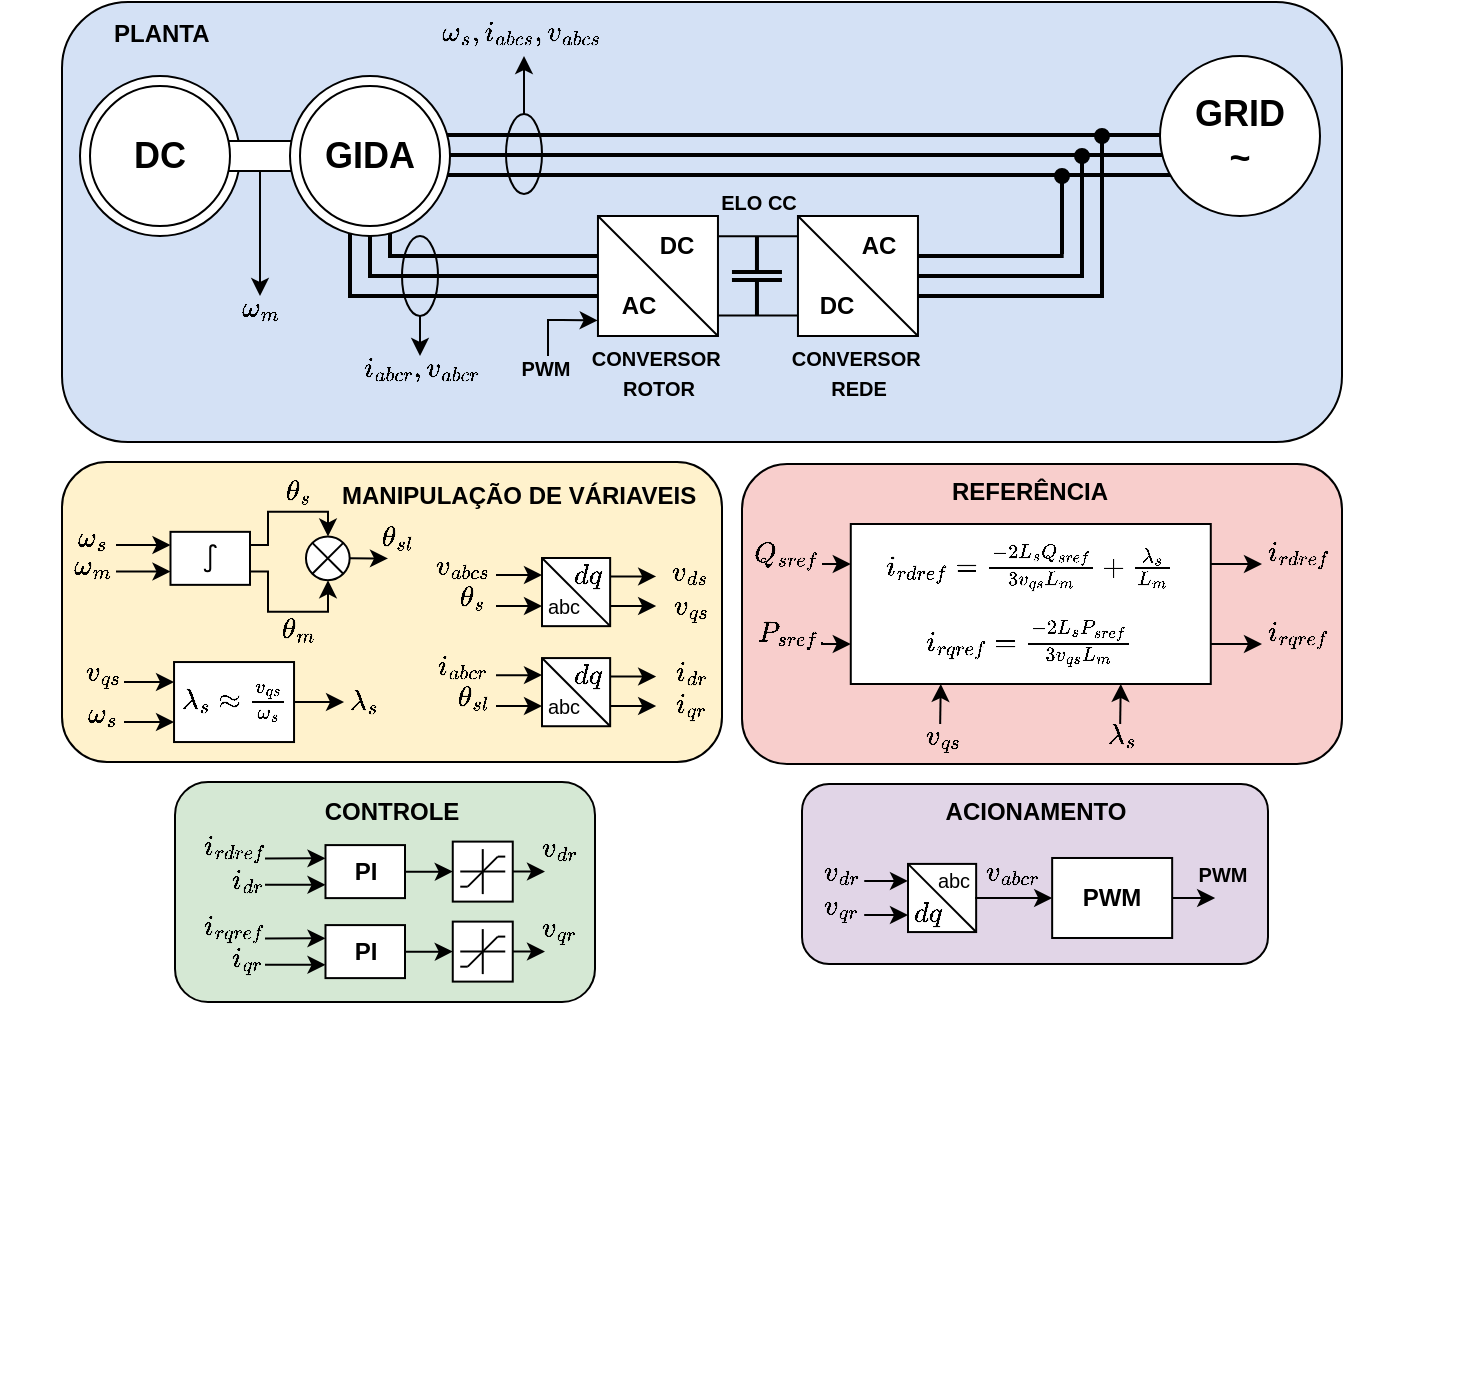 <mxfile version="24.7.6">
  <diagram name="Página-1" id="I1N_2LX5mgsxKJud5I9W">
    <mxGraphModel dx="875" dy="493" grid="1" gridSize="10" guides="1" tooltips="1" connect="1" arrows="1" fold="1" page="1" pageScale="1" pageWidth="827" pageHeight="1169" math="1" shadow="0">
      <root>
        <mxCell id="0" />
        <mxCell id="1" parent="0" />
        <mxCell id="CIPANo9I8YFjKITXplau-212" value="" style="rounded=1;whiteSpace=wrap;html=1;fillColor=#FFF2CC;" vertex="1" parent="1">
          <mxGeometry x="120" y="240" width="330" height="150" as="geometry" />
        </mxCell>
        <mxCell id="CIPANo9I8YFjKITXplau-211" value="" style="rounded=1;whiteSpace=wrap;html=1;fillColor=#D4E1F5;" vertex="1" parent="1">
          <mxGeometry x="120" y="10" width="640" height="220" as="geometry" />
        </mxCell>
        <mxCell id="xOHgtGZR5Rzq2IbuNZQh-37" value="" style="endArrow=none;html=1;rounded=0;strokeWidth=2;startArrow=oval;startFill=1;" parent="1" edge="1">
          <mxGeometry width="50" height="50" relative="1" as="geometry">
            <mxPoint x="620" y="97" as="sourcePoint" />
            <mxPoint x="620" y="136" as="targetPoint" />
          </mxGeometry>
        </mxCell>
        <mxCell id="xOHgtGZR5Rzq2IbuNZQh-38" value="" style="endArrow=none;html=1;rounded=0;strokeWidth=2;startArrow=oval;startFill=1;" parent="1" edge="1">
          <mxGeometry width="50" height="50" relative="1" as="geometry">
            <mxPoint x="630" y="87" as="sourcePoint" />
            <mxPoint x="630" y="148" as="targetPoint" />
          </mxGeometry>
        </mxCell>
        <mxCell id="xOHgtGZR5Rzq2IbuNZQh-39" value="" style="endArrow=none;html=1;rounded=0;strokeWidth=2;startArrow=oval;startFill=1;" parent="1" edge="1">
          <mxGeometry width="50" height="50" relative="1" as="geometry">
            <mxPoint x="640" y="77" as="sourcePoint" />
            <mxPoint x="640" y="157" as="targetPoint" />
          </mxGeometry>
        </mxCell>
        <mxCell id="xOHgtGZR5Rzq2IbuNZQh-43" value="" style="ellipse;whiteSpace=wrap;html=1;aspect=fixed;" parent="1" vertex="1">
          <mxGeometry x="129" y="47" width="80" height="80" as="geometry" />
        </mxCell>
        <mxCell id="xOHgtGZR5Rzq2IbuNZQh-44" value="" style="shape=process;whiteSpace=wrap;html=1;backgroundOutline=1;" parent="1" vertex="1">
          <mxGeometry x="199" y="79.5" width="40" height="15" as="geometry" />
        </mxCell>
        <mxCell id="xOHgtGZR5Rzq2IbuNZQh-45" value="DC" style="ellipse;whiteSpace=wrap;html=1;aspect=fixed;fontSize=18;fontStyle=1" parent="1" vertex="1">
          <mxGeometry x="134" y="52" width="70" height="70" as="geometry" />
        </mxCell>
        <mxCell id="xOHgtGZR5Rzq2IbuNZQh-9" value="" style="endArrow=none;html=1;rounded=0;strokeWidth=2;" parent="1" edge="1">
          <mxGeometry width="50" height="50" relative="1" as="geometry">
            <mxPoint x="284" y="87" as="sourcePoint" />
            <mxPoint x="284" y="137" as="targetPoint" />
          </mxGeometry>
        </mxCell>
        <mxCell id="xOHgtGZR5Rzq2IbuNZQh-10" value="" style="endArrow=none;html=1;rounded=0;strokeWidth=2;" parent="1" edge="1">
          <mxGeometry width="50" height="50" relative="1" as="geometry">
            <mxPoint x="274" y="87" as="sourcePoint" />
            <mxPoint x="274" y="147" as="targetPoint" />
          </mxGeometry>
        </mxCell>
        <mxCell id="xOHgtGZR5Rzq2IbuNZQh-11" value="" style="endArrow=none;html=1;rounded=0;strokeWidth=2;" parent="1" edge="1">
          <mxGeometry width="50" height="50" relative="1" as="geometry">
            <mxPoint x="264" y="87" as="sourcePoint" />
            <mxPoint x="264" y="157" as="targetPoint" />
          </mxGeometry>
        </mxCell>
        <mxCell id="xOHgtGZR5Rzq2IbuNZQh-112" value="" style="group" parent="1" vertex="1" connectable="0">
          <mxGeometry x="309" y="76.5" width="400" height="20" as="geometry" />
        </mxCell>
        <mxCell id="xOHgtGZR5Rzq2IbuNZQh-3" value="" style="endArrow=none;html=1;rounded=0;strokeWidth=2;" parent="xOHgtGZR5Rzq2IbuNZQh-112" edge="1">
          <mxGeometry width="50" height="50" relative="1" as="geometry">
            <mxPoint as="sourcePoint" />
            <mxPoint x="400" as="targetPoint" />
          </mxGeometry>
        </mxCell>
        <mxCell id="xOHgtGZR5Rzq2IbuNZQh-4" value="" style="endArrow=none;html=1;rounded=0;strokeWidth=2;" parent="xOHgtGZR5Rzq2IbuNZQh-112" edge="1">
          <mxGeometry width="50" height="50" relative="1" as="geometry">
            <mxPoint y="10" as="sourcePoint" />
            <mxPoint x="400" y="10" as="targetPoint" />
          </mxGeometry>
        </mxCell>
        <mxCell id="xOHgtGZR5Rzq2IbuNZQh-5" value="" style="endArrow=none;html=1;rounded=0;strokeWidth=2;" parent="xOHgtGZR5Rzq2IbuNZQh-112" edge="1">
          <mxGeometry width="50" height="50" relative="1" as="geometry">
            <mxPoint y="20" as="sourcePoint" />
            <mxPoint x="400" y="20" as="targetPoint" />
          </mxGeometry>
        </mxCell>
        <mxCell id="xOHgtGZR5Rzq2IbuNZQh-7" value="GRID&lt;div style=&quot;font-size: 18px;&quot;&gt;~&lt;/div&gt;" style="ellipse;whiteSpace=wrap;html=1;aspect=fixed;fontSize=18;fontStyle=1" parent="1" vertex="1">
          <mxGeometry x="669" y="37" width="80" height="80" as="geometry" />
        </mxCell>
        <mxCell id="xOHgtGZR5Rzq2IbuNZQh-40" value="" style="endArrow=none;html=1;rounded=0;strokeWidth=2;" parent="1" edge="1">
          <mxGeometry width="50" height="50" relative="1" as="geometry">
            <mxPoint x="620.843" y="137" as="sourcePoint" />
            <mxPoint x="511.831" y="137" as="targetPoint" />
          </mxGeometry>
        </mxCell>
        <mxCell id="xOHgtGZR5Rzq2IbuNZQh-41" value="" style="endArrow=none;html=1;rounded=0;strokeWidth=2;" parent="1" edge="1">
          <mxGeometry width="50" height="50" relative="1" as="geometry">
            <mxPoint x="630" y="147" as="sourcePoint" />
            <mxPoint x="494" y="147" as="targetPoint" />
          </mxGeometry>
        </mxCell>
        <mxCell id="xOHgtGZR5Rzq2IbuNZQh-42" value="" style="endArrow=none;html=1;rounded=0;strokeWidth=2;" parent="1" edge="1">
          <mxGeometry width="50" height="50" relative="1" as="geometry">
            <mxPoint x="641" y="157" as="sourcePoint" />
            <mxPoint x="509" y="157" as="targetPoint" />
          </mxGeometry>
        </mxCell>
        <mxCell id="xOHgtGZR5Rzq2IbuNZQh-113" value="" style="group" parent="1" vertex="1" connectable="0">
          <mxGeometry x="263" y="137" width="156" height="30" as="geometry" />
        </mxCell>
        <mxCell id="xOHgtGZR5Rzq2IbuNZQh-13" value="" style="endArrow=none;html=1;rounded=0;strokeWidth=2;" parent="xOHgtGZR5Rzq2IbuNZQh-113" edge="1">
          <mxGeometry width="50" height="50" relative="1" as="geometry">
            <mxPoint x="20" as="sourcePoint" />
            <mxPoint x="156" as="targetPoint" />
          </mxGeometry>
        </mxCell>
        <mxCell id="xOHgtGZR5Rzq2IbuNZQh-14" value="" style="endArrow=none;html=1;rounded=0;strokeWidth=2;" parent="xOHgtGZR5Rzq2IbuNZQh-113" edge="1">
          <mxGeometry width="50" height="50" relative="1" as="geometry">
            <mxPoint x="10" y="10" as="sourcePoint" />
            <mxPoint x="156" y="10" as="targetPoint" />
          </mxGeometry>
        </mxCell>
        <mxCell id="xOHgtGZR5Rzq2IbuNZQh-15" value="" style="endArrow=none;html=1;rounded=0;strokeWidth=2;" parent="xOHgtGZR5Rzq2IbuNZQh-113" edge="1">
          <mxGeometry width="50" height="50" relative="1" as="geometry">
            <mxPoint y="20" as="sourcePoint" />
            <mxPoint x="156" y="20" as="targetPoint" />
          </mxGeometry>
        </mxCell>
        <mxCell id="xOHgtGZR5Rzq2IbuNZQh-143" style="edgeStyle=orthogonalEdgeStyle;rounded=0;orthogonalLoop=1;jettySize=auto;html=1;exitX=0.5;exitY=1;exitDx=0;exitDy=0;" parent="xOHgtGZR5Rzq2IbuNZQh-113" source="xOHgtGZR5Rzq2IbuNZQh-138" edge="1">
          <mxGeometry relative="1" as="geometry">
            <mxPoint x="36" y="50" as="targetPoint" />
          </mxGeometry>
        </mxCell>
        <mxCell id="xOHgtGZR5Rzq2IbuNZQh-138" value="" style="ellipse;whiteSpace=wrap;html=1;fillColor=none;" parent="xOHgtGZR5Rzq2IbuNZQh-113" vertex="1">
          <mxGeometry x="27" y="-10" width="18" height="40" as="geometry" />
        </mxCell>
        <mxCell id="xOHgtGZR5Rzq2IbuNZQh-87" value="" style="group;fontStyle=1" parent="1" vertex="1" connectable="0">
          <mxGeometry x="387.98" y="117" width="160" height="60" as="geometry" />
        </mxCell>
        <mxCell id="xOHgtGZR5Rzq2IbuNZQh-24" value="" style="whiteSpace=wrap;html=1;aspect=fixed;" parent="xOHgtGZR5Rzq2IbuNZQh-87" vertex="1">
          <mxGeometry width="60" height="60" as="geometry" />
        </mxCell>
        <mxCell id="xOHgtGZR5Rzq2IbuNZQh-27" value="" style="endArrow=none;html=1;rounded=0;entryX=0;entryY=0;entryDx=0;entryDy=0;exitX=1;exitY=1;exitDx=0;exitDy=0;" parent="xOHgtGZR5Rzq2IbuNZQh-87" source="xOHgtGZR5Rzq2IbuNZQh-24" target="xOHgtGZR5Rzq2IbuNZQh-24" edge="1">
          <mxGeometry width="50" height="50" relative="1" as="geometry">
            <mxPoint x="20" y="20" as="sourcePoint" />
            <mxPoint x="70" y="-30" as="targetPoint" />
          </mxGeometry>
        </mxCell>
        <mxCell id="xOHgtGZR5Rzq2IbuNZQh-29" value="" style="endArrow=none;html=1;rounded=0;entryX=-0.002;entryY=0.169;entryDx=0;entryDy=0;entryPerimeter=0;exitX=1.007;exitY=0.169;exitDx=0;exitDy=0;exitPerimeter=0;" parent="xOHgtGZR5Rzq2IbuNZQh-87" source="xOHgtGZR5Rzq2IbuNZQh-24" target="xOHgtGZR5Rzq2IbuNZQh-26" edge="1">
          <mxGeometry width="50" height="50" relative="1" as="geometry">
            <mxPoint x="20" y="80" as="sourcePoint" />
            <mxPoint x="70" y="30" as="targetPoint" />
          </mxGeometry>
        </mxCell>
        <mxCell id="xOHgtGZR5Rzq2IbuNZQh-30" value="" style="endArrow=none;html=1;rounded=0;entryX=-0.002;entryY=0.169;entryDx=0;entryDy=0;entryPerimeter=0;exitX=1.007;exitY=0.169;exitDx=0;exitDy=0;exitPerimeter=0;" parent="xOHgtGZR5Rzq2IbuNZQh-87" edge="1">
          <mxGeometry width="50" height="50" relative="1" as="geometry">
            <mxPoint x="60" y="49.71" as="sourcePoint" />
            <mxPoint x="100" y="49.71" as="targetPoint" />
          </mxGeometry>
        </mxCell>
        <mxCell id="xOHgtGZR5Rzq2IbuNZQh-34" value="" style="pointerEvents=1;verticalLabelPosition=bottom;shadow=0;dashed=0;align=center;html=1;verticalAlign=top;shape=mxgraph.electrical.capacitors.capacitor_1;strokeWidth=2;rotation=90;" parent="xOHgtGZR5Rzq2IbuNZQh-87" vertex="1">
          <mxGeometry x="59.5" y="17.5" width="40" height="25" as="geometry" />
        </mxCell>
        <mxCell id="xOHgtGZR5Rzq2IbuNZQh-26" value="" style="whiteSpace=wrap;html=1;aspect=fixed;" parent="xOHgtGZR5Rzq2IbuNZQh-87" vertex="1">
          <mxGeometry x="100" width="60" height="60" as="geometry" />
        </mxCell>
        <mxCell id="xOHgtGZR5Rzq2IbuNZQh-28" value="" style="endArrow=none;html=1;rounded=0;entryX=0;entryY=0;entryDx=0;entryDy=0;exitX=1;exitY=1;exitDx=0;exitDy=0;" parent="xOHgtGZR5Rzq2IbuNZQh-87" edge="1">
          <mxGeometry width="50" height="50" relative="1" as="geometry">
            <mxPoint x="160" y="60" as="sourcePoint" />
            <mxPoint x="100" as="targetPoint" />
          </mxGeometry>
        </mxCell>
        <mxCell id="CIPANo9I8YFjKITXplau-1" value="AC" style="text;html=1;align=center;verticalAlign=middle;resizable=0;points=[];autosize=1;strokeColor=none;fillColor=none;fontStyle=1" vertex="1" parent="xOHgtGZR5Rzq2IbuNZQh-87">
          <mxGeometry y="30" width="40" height="30" as="geometry" />
        </mxCell>
        <mxCell id="CIPANo9I8YFjKITXplau-11" value="DC" style="text;html=1;align=center;verticalAlign=middle;resizable=0;points=[];autosize=1;strokeColor=none;fillColor=none;fontStyle=1" vertex="1" parent="xOHgtGZR5Rzq2IbuNZQh-87">
          <mxGeometry x="19.5" width="40" height="30" as="geometry" />
        </mxCell>
        <mxCell id="CIPANo9I8YFjKITXplau-12" value="AC" style="text;html=1;align=center;verticalAlign=middle;resizable=0;points=[];autosize=1;strokeColor=none;fillColor=none;fontStyle=1" vertex="1" parent="xOHgtGZR5Rzq2IbuNZQh-87">
          <mxGeometry x="120" width="40" height="30" as="geometry" />
        </mxCell>
        <mxCell id="CIPANo9I8YFjKITXplau-13" value="DC" style="text;html=1;align=center;verticalAlign=middle;resizable=0;points=[];autosize=1;strokeColor=none;fillColor=none;fontStyle=1" vertex="1" parent="xOHgtGZR5Rzq2IbuNZQh-87">
          <mxGeometry x="99.5" y="30" width="40" height="30" as="geometry" />
        </mxCell>
        <mxCell id="CIPANo9I8YFjKITXplau-36" value="&lt;font style=&quot;font-size: 10px;&quot;&gt;&lt;b&gt;ELO CC&lt;/b&gt;&lt;/font&gt;" style="text;html=1;align=center;verticalAlign=middle;resizable=0;points=[];autosize=1;strokeColor=none;fillColor=none;" vertex="1" parent="xOHgtGZR5Rzq2IbuNZQh-87">
          <mxGeometry x="50" y="-22" width="60" height="30" as="geometry" />
        </mxCell>
        <mxCell id="xOHgtGZR5Rzq2IbuNZQh-55" value="" style="group" parent="1" vertex="1" connectable="0">
          <mxGeometry x="234" y="47" width="80" height="80" as="geometry" />
        </mxCell>
        <mxCell id="xOHgtGZR5Rzq2IbuNZQh-2" value="" style="ellipse;whiteSpace=wrap;html=1;aspect=fixed;" parent="xOHgtGZR5Rzq2IbuNZQh-55" vertex="1">
          <mxGeometry width="80" height="80" as="geometry" />
        </mxCell>
        <mxCell id="xOHgtGZR5Rzq2IbuNZQh-46" value="GIDA" style="ellipse;whiteSpace=wrap;html=1;aspect=fixed;fontSize=18;fontStyle=1" parent="xOHgtGZR5Rzq2IbuNZQh-55" vertex="1">
          <mxGeometry x="5" y="5" width="70" height="70" as="geometry" />
        </mxCell>
        <mxCell id="xOHgtGZR5Rzq2IbuNZQh-89" style="edgeStyle=orthogonalEdgeStyle;rounded=0;orthogonalLoop=1;jettySize=auto;html=1;" parent="1" target="xOHgtGZR5Rzq2IbuNZQh-94" edge="1">
          <mxGeometry relative="1" as="geometry" />
        </mxCell>
        <mxCell id="xOHgtGZR5Rzq2IbuNZQh-142" style="edgeStyle=orthogonalEdgeStyle;rounded=0;orthogonalLoop=1;jettySize=auto;html=1;exitX=0.5;exitY=0;exitDx=0;exitDy=0;" parent="1" source="xOHgtGZR5Rzq2IbuNZQh-139" edge="1">
          <mxGeometry relative="1" as="geometry">
            <mxPoint x="351" y="37" as="targetPoint" />
          </mxGeometry>
        </mxCell>
        <mxCell id="xOHgtGZR5Rzq2IbuNZQh-139" value="" style="ellipse;whiteSpace=wrap;html=1;fillColor=none;" parent="1" vertex="1">
          <mxGeometry x="342" y="66" width="18" height="40" as="geometry" />
        </mxCell>
        <mxCell id="xOHgtGZR5Rzq2IbuNZQh-147" value="\(\omega_s, i_{abcs}, v_{abcs}\)" style="text;html=1;align=center;verticalAlign=middle;resizable=0;points=[];autosize=1;strokeColor=none;fillColor=none;" parent="1" vertex="1">
          <mxGeometry x="254" y="10" width="190" height="30" as="geometry" />
        </mxCell>
        <mxCell id="xOHgtGZR5Rzq2IbuNZQh-148" value="\(&amp;nbsp;i_{abcr}, v_{abcr}\)" style="text;html=1;align=center;verticalAlign=middle;resizable=0;points=[];autosize=1;strokeColor=none;fillColor=none;" parent="1" vertex="1">
          <mxGeometry x="234" y="178" width="130" height="30" as="geometry" />
        </mxCell>
        <mxCell id="xOHgtGZR5Rzq2IbuNZQh-149" value="\(\omega_m\)" style="text;html=1;align=center;verticalAlign=middle;resizable=0;points=[];autosize=1;strokeColor=none;fillColor=none;" parent="1" vertex="1">
          <mxGeometry x="174" y="148" width="90" height="30" as="geometry" />
        </mxCell>
        <mxCell id="CIPANo9I8YFjKITXplau-37" value="&lt;font style=&quot;font-size: 10px;&quot;&gt;&lt;b&gt;CONVERSOR&amp;nbsp;&lt;/b&gt;&lt;/font&gt;&lt;div&gt;&lt;font style=&quot;font-size: 10px;&quot;&gt;&lt;b&gt;ROTOR&lt;/b&gt;&lt;/font&gt;&lt;/div&gt;" style="text;html=1;align=center;verticalAlign=middle;resizable=0;points=[];autosize=1;strokeColor=none;fillColor=none;" vertex="1" parent="1">
          <mxGeometry x="372.98" y="175" width="90" height="40" as="geometry" />
        </mxCell>
        <mxCell id="CIPANo9I8YFjKITXplau-38" value="&lt;font style=&quot;font-size: 10px;&quot;&gt;&lt;b&gt;CONVERSOR&amp;nbsp;&lt;/b&gt;&lt;/font&gt;&lt;div&gt;&lt;b style=&quot;font-size: 10px; background-color: initial;&quot;&gt;REDE&lt;/b&gt;&lt;/div&gt;" style="text;html=1;align=center;verticalAlign=middle;resizable=0;points=[];autosize=1;strokeColor=none;fillColor=none;" vertex="1" parent="1">
          <mxGeometry x="472.98" y="175" width="90" height="40" as="geometry" />
        </mxCell>
        <mxCell id="xOHgtGZR5Rzq2IbuNZQh-144" style="edgeStyle=orthogonalEdgeStyle;rounded=0;orthogonalLoop=1;jettySize=auto;html=1;exitX=0.5;exitY=1;exitDx=0;exitDy=0;" parent="1" source="xOHgtGZR5Rzq2IbuNZQh-44" edge="1">
          <mxGeometry relative="1" as="geometry">
            <mxPoint x="219" y="157" as="targetPoint" />
            <mxPoint x="201.47" y="101.5" as="sourcePoint" />
          </mxGeometry>
        </mxCell>
        <mxCell id="CIPANo9I8YFjKITXplau-90" value="" style="group" vertex="1" connectable="0" parent="1">
          <mxGeometry x="279.999" y="267" width="396.001" height="419.72" as="geometry" />
        </mxCell>
        <mxCell id="CIPANo9I8YFjKITXplau-61" value="" style="group" vertex="1" connectable="0" parent="CIPANo9I8YFjKITXplau-90">
          <mxGeometry width="396.001" height="419.72" as="geometry" />
        </mxCell>
        <mxCell id="xOHgtGZR5Rzq2IbuNZQh-136" value="" style="group" parent="CIPANo9I8YFjKITXplau-61" vertex="1" connectable="0">
          <mxGeometry x="80.001" y="11.0" width="316" height="408.72" as="geometry" />
        </mxCell>
        <mxCell id="CIPANo9I8YFjKITXplau-55" style="edgeStyle=orthogonalEdgeStyle;rounded=0;orthogonalLoop=1;jettySize=auto;html=1;exitX=0;exitY=0.25;exitDx=0;exitDy=0;startArrow=classic;startFill=1;endArrow=none;endFill=0;" edge="1" parent="xOHgtGZR5Rzq2IbuNZQh-136" source="xOHgtGZR5Rzq2IbuNZQh-94">
          <mxGeometry relative="1" as="geometry">
            <mxPoint x="-23.0" y="18.539" as="targetPoint" />
          </mxGeometry>
        </mxCell>
        <mxCell id="xOHgtGZR5Rzq2IbuNZQh-94" value="" style="whiteSpace=wrap;html=1;aspect=fixed;" parent="xOHgtGZR5Rzq2IbuNZQh-136" vertex="1">
          <mxGeometry y="10" width="34.077" height="34.077" as="geometry" />
        </mxCell>
        <mxCell id="xOHgtGZR5Rzq2IbuNZQh-95" value="" style="endArrow=none;html=1;rounded=0;entryX=0;entryY=0;entryDx=0;entryDy=0;exitX=1;exitY=1;exitDx=0;exitDy=0;" parent="xOHgtGZR5Rzq2IbuNZQh-136" source="xOHgtGZR5Rzq2IbuNZQh-94" target="xOHgtGZR5Rzq2IbuNZQh-94" edge="1">
          <mxGeometry width="50" height="50" relative="1" as="geometry">
            <mxPoint x="11.359" y="21.359" as="sourcePoint" />
            <mxPoint x="39.757" y="-7.039" as="targetPoint" />
          </mxGeometry>
        </mxCell>
        <mxCell id="xOHgtGZR5Rzq2IbuNZQh-174" value="abc" style="text;html=1;align=center;verticalAlign=middle;whiteSpace=wrap;rounded=0;fontSize=10;" parent="xOHgtGZR5Rzq2IbuNZQh-136" vertex="1">
          <mxGeometry x="0.002" y="31.997" width="21.88" height="4.08" as="geometry" />
        </mxCell>
        <mxCell id="xOHgtGZR5Rzq2IbuNZQh-177" value="\(dq\)" style="text;html=1;align=center;verticalAlign=middle;resizable=0;points=[];autosize=1;strokeColor=none;fillColor=none;" parent="xOHgtGZR5Rzq2IbuNZQh-136" vertex="1">
          <mxGeometry x="-2" y="4.0" width="50" height="30" as="geometry" />
        </mxCell>
        <mxCell id="CIPANo9I8YFjKITXplau-57" style="edgeStyle=orthogonalEdgeStyle;rounded=0;orthogonalLoop=1;jettySize=auto;html=1;exitX=0;exitY=0.25;exitDx=0;exitDy=0;startArrow=classic;startFill=1;endArrow=none;endFill=0;" edge="1" parent="xOHgtGZR5Rzq2IbuNZQh-136">
          <mxGeometry relative="1" as="geometry">
            <mxPoint x="34.08" y="33.539" as="targetPoint" />
            <mxPoint x="57.08" y="34" as="sourcePoint" />
          </mxGeometry>
        </mxCell>
        <mxCell id="CIPANo9I8YFjKITXplau-58" style="edgeStyle=orthogonalEdgeStyle;rounded=0;orthogonalLoop=1;jettySize=auto;html=1;exitX=0;exitY=0.25;exitDx=0;exitDy=0;startArrow=classic;startFill=1;endArrow=none;endFill=0;" edge="1" parent="xOHgtGZR5Rzq2IbuNZQh-136">
          <mxGeometry relative="1" as="geometry">
            <mxPoint x="34.08" y="18.769" as="targetPoint" />
            <mxPoint x="57.08" y="19.23" as="sourcePoint" />
          </mxGeometry>
        </mxCell>
        <mxCell id="CIPANo9I8YFjKITXplau-59" value="\(v_{ds}\)" style="text;html=1;align=center;verticalAlign=middle;resizable=0;points=[];autosize=1;strokeColor=none;fillColor=none;" vertex="1" parent="xOHgtGZR5Rzq2IbuNZQh-136">
          <mxGeometry x="39.079" y="2.0" width="70" height="30" as="geometry" />
        </mxCell>
        <mxCell id="CIPANo9I8YFjKITXplau-60" value="\(v_{qs}\)" style="text;html=1;align=center;verticalAlign=middle;resizable=0;points=[];autosize=1;strokeColor=none;fillColor=none;" vertex="1" parent="xOHgtGZR5Rzq2IbuNZQh-136">
          <mxGeometry x="39.079" y="19.04" width="70" height="30" as="geometry" />
        </mxCell>
        <mxCell id="CIPANo9I8YFjKITXplau-49" value="\(v_{abcs}\)" style="text;html=1;align=center;verticalAlign=middle;resizable=0;points=[];autosize=1;strokeColor=none;fillColor=none;" vertex="1" parent="CIPANo9I8YFjKITXplau-61">
          <mxGeometry y="10" width="80" height="30" as="geometry" />
        </mxCell>
        <mxCell id="CIPANo9I8YFjKITXplau-51" value="\(\theta_{s}\)" style="text;html=1;align=center;verticalAlign=middle;resizable=0;points=[];autosize=1;strokeColor=none;fillColor=none;" vertex="1" parent="CIPANo9I8YFjKITXplau-61">
          <mxGeometry x="2.842e-14" y="26.08" width="90" height="30" as="geometry" />
        </mxCell>
        <mxCell id="CIPANo9I8YFjKITXplau-56" style="edgeStyle=orthogonalEdgeStyle;rounded=0;orthogonalLoop=1;jettySize=auto;html=1;exitX=0;exitY=0.25;exitDx=0;exitDy=0;startArrow=classic;startFill=1;endArrow=none;endFill=0;" edge="1" parent="CIPANo9I8YFjKITXplau-61">
          <mxGeometry relative="1" as="geometry">
            <mxPoint x="57.001" y="44.538" as="targetPoint" />
            <mxPoint x="80.001" y="45.0" as="sourcePoint" />
          </mxGeometry>
        </mxCell>
        <mxCell id="CIPANo9I8YFjKITXplau-62" value="" style="group" vertex="1" connectable="0" parent="CIPANo9I8YFjKITXplau-90">
          <mxGeometry y="60.04" width="194.08" height="50.04" as="geometry" />
        </mxCell>
        <mxCell id="CIPANo9I8YFjKITXplau-63" value="" style="group" vertex="1" connectable="0" parent="CIPANo9I8YFjKITXplau-62">
          <mxGeometry x="80.001" y="11.0" width="114.079" height="39.04" as="geometry" />
        </mxCell>
        <mxCell id="CIPANo9I8YFjKITXplau-64" style="edgeStyle=orthogonalEdgeStyle;rounded=0;orthogonalLoop=1;jettySize=auto;html=1;exitX=0;exitY=0.25;exitDx=0;exitDy=0;startArrow=classic;startFill=1;endArrow=none;endFill=0;" edge="1" parent="CIPANo9I8YFjKITXplau-63" source="CIPANo9I8YFjKITXplau-65">
          <mxGeometry relative="1" as="geometry">
            <mxPoint x="-23.0" y="8.539" as="targetPoint" />
          </mxGeometry>
        </mxCell>
        <mxCell id="CIPANo9I8YFjKITXplau-65" value="" style="whiteSpace=wrap;html=1;aspect=fixed;" vertex="1" parent="CIPANo9I8YFjKITXplau-63">
          <mxGeometry width="34.077" height="34.077" as="geometry" />
        </mxCell>
        <mxCell id="CIPANo9I8YFjKITXplau-66" value="" style="endArrow=none;html=1;rounded=0;entryX=0;entryY=0;entryDx=0;entryDy=0;exitX=1;exitY=1;exitDx=0;exitDy=0;" edge="1" parent="CIPANo9I8YFjKITXplau-63" source="CIPANo9I8YFjKITXplau-65" target="CIPANo9I8YFjKITXplau-65">
          <mxGeometry width="50" height="50" relative="1" as="geometry">
            <mxPoint x="11.359" y="11.359" as="sourcePoint" />
            <mxPoint x="39.757" y="-17.039" as="targetPoint" />
          </mxGeometry>
        </mxCell>
        <mxCell id="CIPANo9I8YFjKITXplau-67" value="abc" style="text;html=1;align=center;verticalAlign=middle;whiteSpace=wrap;rounded=0;fontSize=10;" vertex="1" parent="CIPANo9I8YFjKITXplau-63">
          <mxGeometry x="0.002" y="21.997" width="21.88" height="4.08" as="geometry" />
        </mxCell>
        <mxCell id="CIPANo9I8YFjKITXplau-68" value="\(dq\)" style="text;html=1;align=center;verticalAlign=middle;resizable=0;points=[];autosize=1;strokeColor=none;fillColor=none;" vertex="1" parent="CIPANo9I8YFjKITXplau-63">
          <mxGeometry x="-2" y="-6.0" width="50" height="30" as="geometry" />
        </mxCell>
        <mxCell id="CIPANo9I8YFjKITXplau-69" style="edgeStyle=orthogonalEdgeStyle;rounded=0;orthogonalLoop=1;jettySize=auto;html=1;exitX=0;exitY=0.25;exitDx=0;exitDy=0;startArrow=classic;startFill=1;endArrow=none;endFill=0;" edge="1" parent="CIPANo9I8YFjKITXplau-63">
          <mxGeometry relative="1" as="geometry">
            <mxPoint x="34.08" y="23.539" as="targetPoint" />
            <mxPoint x="57.08" y="24" as="sourcePoint" />
          </mxGeometry>
        </mxCell>
        <mxCell id="CIPANo9I8YFjKITXplau-70" style="edgeStyle=orthogonalEdgeStyle;rounded=0;orthogonalLoop=1;jettySize=auto;html=1;exitX=0;exitY=0.25;exitDx=0;exitDy=0;startArrow=classic;startFill=1;endArrow=none;endFill=0;" edge="1" parent="CIPANo9I8YFjKITXplau-63">
          <mxGeometry relative="1" as="geometry">
            <mxPoint x="34.08" y="8.769" as="targetPoint" />
            <mxPoint x="57.08" y="9.23" as="sourcePoint" />
          </mxGeometry>
        </mxCell>
        <mxCell id="CIPANo9I8YFjKITXplau-71" value="\(i_{dr}\)" style="text;html=1;align=center;verticalAlign=middle;resizable=0;points=[];autosize=1;strokeColor=none;fillColor=none;" vertex="1" parent="CIPANo9I8YFjKITXplau-63">
          <mxGeometry x="39.079" y="-8.0" width="70" height="30" as="geometry" />
        </mxCell>
        <mxCell id="CIPANo9I8YFjKITXplau-72" value="\(i_{qr}\)" style="text;html=1;align=center;verticalAlign=middle;resizable=0;points=[];autosize=1;strokeColor=none;fillColor=none;" vertex="1" parent="CIPANo9I8YFjKITXplau-63">
          <mxGeometry x="39.079" y="9.04" width="70" height="30" as="geometry" />
        </mxCell>
        <mxCell id="CIPANo9I8YFjKITXplau-73" value="\(i_{abcr}\)" style="text;html=1;align=center;verticalAlign=middle;resizable=0;points=[];autosize=1;strokeColor=none;fillColor=none;" vertex="1" parent="CIPANo9I8YFjKITXplau-62">
          <mxGeometry width="80" height="30" as="geometry" />
        </mxCell>
        <mxCell id="CIPANo9I8YFjKITXplau-74" value="\(\theta_{sl}\)" style="text;html=1;align=center;verticalAlign=middle;resizable=0;points=[];autosize=1;strokeColor=none;fillColor=none;" vertex="1" parent="CIPANo9I8YFjKITXplau-62">
          <mxGeometry x="2.842e-14" y="16.08" width="90" height="30" as="geometry" />
        </mxCell>
        <mxCell id="CIPANo9I8YFjKITXplau-75" style="edgeStyle=orthogonalEdgeStyle;rounded=0;orthogonalLoop=1;jettySize=auto;html=1;exitX=0;exitY=0.25;exitDx=0;exitDy=0;startArrow=classic;startFill=1;endArrow=none;endFill=0;" edge="1" parent="CIPANo9I8YFjKITXplau-62">
          <mxGeometry relative="1" as="geometry">
            <mxPoint x="57.001" y="34.538" as="targetPoint" />
            <mxPoint x="80.001" y="35.0" as="sourcePoint" />
          </mxGeometry>
        </mxCell>
        <mxCell id="CIPANo9I8YFjKITXplau-132" value="" style="group" vertex="1" connectable="0" parent="1">
          <mxGeometry x="89.999" y="330" width="226.02" height="51.39" as="geometry" />
        </mxCell>
        <mxCell id="CIPANo9I8YFjKITXplau-115" style="edgeStyle=orthogonalEdgeStyle;rounded=0;orthogonalLoop=1;jettySize=auto;html=1;exitX=0;exitY=0.25;exitDx=0;exitDy=0;startArrow=classic;startFill=1;endArrow=none;endFill=0;" edge="1" parent="CIPANo9I8YFjKITXplau-132" source="CIPANo9I8YFjKITXplau-96">
          <mxGeometry relative="1" as="geometry">
            <mxPoint x="61.021" y="20.057" as="targetPoint" />
          </mxGeometry>
        </mxCell>
        <mxCell id="CIPANo9I8YFjKITXplau-116" style="edgeStyle=orthogonalEdgeStyle;rounded=0;orthogonalLoop=1;jettySize=auto;html=1;exitX=0;exitY=0.75;exitDx=0;exitDy=0;startArrow=classic;startFill=1;endArrow=none;endFill=0;" edge="1" parent="CIPANo9I8YFjKITXplau-132" source="CIPANo9I8YFjKITXplau-96">
          <mxGeometry relative="1" as="geometry">
            <mxPoint x="61.021" y="40.057" as="targetPoint" />
          </mxGeometry>
        </mxCell>
        <mxCell id="CIPANo9I8YFjKITXplau-120" style="edgeStyle=orthogonalEdgeStyle;rounded=0;orthogonalLoop=1;jettySize=auto;html=1;" edge="1" parent="CIPANo9I8YFjKITXplau-132" source="CIPANo9I8YFjKITXplau-96">
          <mxGeometry relative="1" as="geometry">
            <mxPoint x="171.021" y="30.02" as="targetPoint" />
          </mxGeometry>
        </mxCell>
        <mxCell id="CIPANo9I8YFjKITXplau-96" value="\(\lambda_s \approx \frac{v_{qs}}{\omega_s}\)" style="rounded=0;whiteSpace=wrap;html=1;" vertex="1" parent="CIPANo9I8YFjKITXplau-132">
          <mxGeometry x="86.021" y="10.02" width="60" height="40" as="geometry" />
        </mxCell>
        <mxCell id="CIPANo9I8YFjKITXplau-117" value="&lt;span style=&quot;text-wrap: wrap;&quot;&gt;\(v_{qs}\)&lt;/span&gt;" style="text;html=1;align=center;verticalAlign=middle;resizable=0;points=[];autosize=1;strokeColor=none;fillColor=none;" vertex="1" parent="CIPANo9I8YFjKITXplau-132">
          <mxGeometry x="15" width="70" height="30" as="geometry" />
        </mxCell>
        <mxCell id="CIPANo9I8YFjKITXplau-119" value="&lt;span style=&quot;text-wrap: wrap;&quot;&gt;\(\omega_{s}\)&lt;/span&gt;" style="text;html=1;align=center;verticalAlign=middle;resizable=0;points=[];autosize=1;strokeColor=none;fillColor=none;" vertex="1" parent="CIPANo9I8YFjKITXplau-132">
          <mxGeometry y="21.39" width="100" height="30" as="geometry" />
        </mxCell>
        <mxCell id="CIPANo9I8YFjKITXplau-121" value="&lt;span style=&quot;text-wrap: wrap;&quot;&gt;\(\lambda_s\)&lt;/span&gt;" style="text;html=1;align=center;verticalAlign=middle;resizable=0;points=[];autosize=1;strokeColor=none;fillColor=none;" vertex="1" parent="CIPANo9I8YFjKITXplau-132">
          <mxGeometry x="136.02" y="15.02" width="90" height="30" as="geometry" />
        </mxCell>
        <mxCell id="CIPANo9I8YFjKITXplau-204" style="edgeStyle=orthogonalEdgeStyle;rounded=0;orthogonalLoop=1;jettySize=auto;html=1;entryX=-0.003;entryY=0.74;entryDx=0;entryDy=0;entryPerimeter=0;endSize=6;startSize=6;targetPerimeterSpacing=0;sourcePerimeterSpacing=0;" edge="1" parent="1">
          <mxGeometry relative="1" as="geometry">
            <mxPoint x="363" y="187" as="sourcePoint" />
            <mxPoint x="387.86" y="169.2" as="targetPoint" />
            <Array as="points">
              <mxPoint x="363" y="169" />
              <mxPoint x="370" y="169" />
            </Array>
          </mxGeometry>
        </mxCell>
        <mxCell id="CIPANo9I8YFjKITXplau-205" value="PWM" style="text;html=1;align=center;verticalAlign=middle;whiteSpace=wrap;rounded=0;fontSize=10;fontStyle=1" vertex="1" parent="1">
          <mxGeometry x="351.102" y="190.957" width="21.88" height="4.08" as="geometry" />
        </mxCell>
        <mxCell id="CIPANo9I8YFjKITXplau-209" value="&lt;span style=&quot;color: rgb(0, 0, 0); font-family: Helvetica; font-size: 12px; font-style: normal; font-variant-ligatures: normal; font-variant-caps: normal; letter-spacing: normal; orphans: 2; text-align: center; text-indent: 0px; text-transform: none; widows: 2; word-spacing: 0px; -webkit-text-stroke-width: 0px; white-space: normal; text-decoration-thickness: initial; text-decoration-style: initial; text-decoration-color: initial; float: none; display: inline !important;&quot;&gt;MANIPULAÇÃO DE VÁRIAVEIS&lt;/span&gt;" style="text;whiteSpace=wrap;html=1;fontStyle=1;labelBackgroundColor=#FFF2CC;" vertex="1" parent="1">
          <mxGeometry x="257.84" y="243.25" width="180" height="40" as="geometry" />
        </mxCell>
        <mxCell id="CIPANo9I8YFjKITXplau-210" value="&lt;span style=&quot;color: rgb(0, 0, 0); font-family: Helvetica; font-size: 12px; font-style: normal; font-variant-ligatures: normal; font-variant-caps: normal; letter-spacing: normal; orphans: 2; text-align: center; text-indent: 0px; text-transform: none; widows: 2; word-spacing: 0px; -webkit-text-stroke-width: 0px; white-space: normal; text-decoration-thickness: initial; text-decoration-style: initial; text-decoration-color: initial; float: none; display: inline !important;&quot;&gt;PLANTA&lt;/span&gt;" style="text;whiteSpace=wrap;html=1;fontStyle=1;labelBackgroundColor=#D4E1F5;" vertex="1" parent="1">
          <mxGeometry x="144" y="12" width="120" height="40" as="geometry" />
        </mxCell>
        <mxCell id="CIPANo9I8YFjKITXplau-196" style="edgeStyle=orthogonalEdgeStyle;rounded=0;orthogonalLoop=1;jettySize=auto;html=1;exitX=1;exitY=0.5;exitDx=0;exitDy=0;" edge="1" parent="1" source="CIPANo9I8YFjKITXplau-186">
          <mxGeometry relative="1" as="geometry">
            <mxPoint x="283" y="287.92" as="targetPoint" />
          </mxGeometry>
        </mxCell>
        <mxCell id="CIPANo9I8YFjKITXplau-186" value="" style="ellipse;whiteSpace=wrap;html=1;aspect=fixed;" vertex="1" parent="1">
          <mxGeometry x="241.982" y="277.25" width="21.855" height="21.855" as="geometry" />
        </mxCell>
        <mxCell id="CIPANo9I8YFjKITXplau-187" value="" style="endArrow=none;html=1;rounded=0;entryX=0;entryY=0;entryDx=0;entryDy=0;exitX=1;exitY=1;exitDx=0;exitDy=0;" edge="1" parent="1" source="CIPANo9I8YFjKITXplau-186" target="CIPANo9I8YFjKITXplau-186">
          <mxGeometry width="50" height="50" relative="1" as="geometry">
            <mxPoint x="274.667" y="290.231" as="sourcePoint" />
            <mxPoint x="315.052" y="250.594" as="targetPoint" />
          </mxGeometry>
        </mxCell>
        <mxCell id="CIPANo9I8YFjKITXplau-188" value="" style="endArrow=none;html=1;rounded=0;entryX=1;entryY=0;entryDx=0;entryDy=0;exitX=0;exitY=1;exitDx=0;exitDy=0;" edge="1" parent="1" source="CIPANo9I8YFjKITXplau-186" target="CIPANo9I8YFjKITXplau-186">
          <mxGeometry width="50" height="50" relative="1" as="geometry">
            <mxPoint x="268.897" y="319.959" as="sourcePoint" />
            <mxPoint x="326.591" y="264.908" as="targetPoint" />
          </mxGeometry>
        </mxCell>
        <mxCell id="CIPANo9I8YFjKITXplau-189" style="edgeStyle=orthogonalEdgeStyle;rounded=0;orthogonalLoop=1;jettySize=auto;html=1;exitX=0;exitY=0.75;exitDx=0;exitDy=0;endArrow=none;endFill=0;startArrow=classic;startFill=1;" edge="1" parent="1" source="CIPANo9I8YFjKITXplau-191">
          <mxGeometry relative="1" as="geometry">
            <mxPoint x="147" y="294.695" as="targetPoint" />
          </mxGeometry>
        </mxCell>
        <mxCell id="CIPANo9I8YFjKITXplau-190" style="edgeStyle=orthogonalEdgeStyle;rounded=0;orthogonalLoop=1;jettySize=auto;html=1;exitX=0;exitY=0.25;exitDx=0;exitDy=0;endArrow=none;endFill=0;startArrow=classic;startFill=1;" edge="1" parent="1" source="CIPANo9I8YFjKITXplau-191">
          <mxGeometry relative="1" as="geometry">
            <mxPoint x="147" y="281.591" as="targetPoint" />
          </mxGeometry>
        </mxCell>
        <mxCell id="CIPANo9I8YFjKITXplau-193" style="edgeStyle=orthogonalEdgeStyle;rounded=0;orthogonalLoop=1;jettySize=auto;html=1;exitX=1;exitY=0.25;exitDx=0;exitDy=0;entryX=0.5;entryY=0;entryDx=0;entryDy=0;" edge="1" parent="1" source="CIPANo9I8YFjKITXplau-191" target="CIPANo9I8YFjKITXplau-186">
          <mxGeometry relative="1" as="geometry">
            <Array as="points">
              <mxPoint x="223" y="281.92" />
              <mxPoint x="223" y="264.92" />
              <mxPoint x="253" y="264.92" />
              <mxPoint x="253" y="276.92" />
            </Array>
          </mxGeometry>
        </mxCell>
        <mxCell id="CIPANo9I8YFjKITXplau-194" style="edgeStyle=orthogonalEdgeStyle;rounded=0;orthogonalLoop=1;jettySize=auto;html=1;exitX=1;exitY=0.75;exitDx=0;exitDy=0;entryX=0.5;entryY=1;entryDx=0;entryDy=0;" edge="1" parent="1" source="CIPANo9I8YFjKITXplau-191" target="CIPANo9I8YFjKITXplau-186">
          <mxGeometry relative="1" as="geometry">
            <Array as="points">
              <mxPoint x="223" y="294.92" />
              <mxPoint x="223" y="314.92" />
              <mxPoint x="253" y="314.92" />
              <mxPoint x="253" y="298.92" />
            </Array>
          </mxGeometry>
        </mxCell>
        <mxCell id="CIPANo9I8YFjKITXplau-191" value="" style="rounded=0;whiteSpace=wrap;html=1;fontStyle=1" vertex="1" parent="1">
          <mxGeometry x="174.245" y="274.921" width="39.757" height="26.505" as="geometry" />
        </mxCell>
        <mxCell id="CIPANo9I8YFjKITXplau-197" value="" style="verticalLabelPosition=bottom;shadow=0;dashed=0;align=center;html=1;verticalAlign=top;shape=stencil(xVRRboMwDD1NPpkgUQ8wsU3aMVxqIFpIkEkLvf0CIVpTCqL9mcRH/B72s52nMJF3NbTIeApdi4Vl4oNxfgGScFQO5o6pPXhIfaihQY98a4sVgTXkmc6S+cFenuycInWNJK1n+9sy4pOl7w4cP5EXRmsnLo3uIuaGd7VBahvpS8196dapNGiRPD43OszR28HH14hl/OsZLXO2r4hlL4lJne3RiscKys8Ptkcs2ycmcoesXafIS0POMeasTw9bLKVS3kQbc7Qw2mtBBLoxF/xr+25JYnNHoQRQ4Q4KqMLEnZNSQRXthEL1sAa63gFdj9guE0Pe/NeQwCC7hIyFcVuPrnVfx0pqXJYPHvyvobNoaJHuHnq748ljKy5w79maf6a0hQEn1L+BE/AL);aspect=fixed;" vertex="1" parent="1">
          <mxGeometry x="180.498" y="275.173" width="27.25" height="26" as="geometry" />
        </mxCell>
        <mxCell id="CIPANo9I8YFjKITXplau-42" value="\(\theta_{s}\)" style="text;html=1;align=center;verticalAlign=middle;resizable=0;points=[];autosize=1;strokeColor=none;fillColor=none;" vertex="1" parent="1">
          <mxGeometry x="192.999" y="240.0" width="90" height="30" as="geometry" />
        </mxCell>
        <mxCell id="CIPANo9I8YFjKITXplau-16" value="\(\omega_s\)" style="text;html=1;align=center;verticalAlign=middle;resizable=0;points=[];autosize=1;strokeColor=none;fillColor=none;" vertex="1" parent="1">
          <mxGeometry x="90.0" y="262.92" width="90" height="30" as="geometry" />
        </mxCell>
        <mxCell id="CIPANo9I8YFjKITXplau-200" value="\(\omega_m\)" style="text;html=1;align=center;verticalAlign=middle;resizable=0;points=[];autosize=1;strokeColor=none;fillColor=none;" vertex="1" parent="1">
          <mxGeometry x="90.0" y="277.25" width="90" height="30" as="geometry" />
        </mxCell>
        <mxCell id="CIPANo9I8YFjKITXplau-198" value="\(\theta_{m}\)" style="text;html=1;align=center;verticalAlign=middle;resizable=0;points=[];autosize=1;strokeColor=none;fillColor=none;" vertex="1" parent="1">
          <mxGeometry x="192.999" y="309.25" width="90" height="30" as="geometry" />
        </mxCell>
        <mxCell id="CIPANo9I8YFjKITXplau-40" value="\(\theta_{sl}\)" style="text;html=1;align=center;verticalAlign=middle;resizable=0;points=[];autosize=1;strokeColor=none;fillColor=none;rotation=0;" vertex="1" parent="1">
          <mxGeometry x="241.979" y="262.92" width="90" height="30" as="geometry" />
        </mxCell>
        <mxCell id="CIPANo9I8YFjKITXplau-225" value="" style="group" vertex="1" connectable="0" parent="1">
          <mxGeometry x="429.999" y="230" width="386.001" height="436.72" as="geometry" />
        </mxCell>
        <mxCell id="CIPANo9I8YFjKITXplau-224" value="" style="rounded=1;whiteSpace=wrap;html=1;fillColor=#F8CECC;" vertex="1" parent="CIPANo9I8YFjKITXplau-225">
          <mxGeometry x="30" y="11" width="300" height="150" as="geometry" />
        </mxCell>
        <mxCell id="CIPANo9I8YFjKITXplau-207" value="REFERÊNCIA" style="text;html=1;align=center;verticalAlign=middle;whiteSpace=wrap;rounded=0;fontStyle=1" vertex="1" parent="CIPANo9I8YFjKITXplau-225">
          <mxGeometry x="144.081" y="10" width="60" height="30" as="geometry" />
        </mxCell>
        <mxCell id="CIPANo9I8YFjKITXplau-94" value="&lt;span style=&quot;text-wrap: wrap;&quot;&gt;\(\lambda_s\)&lt;/span&gt;" style="text;html=1;align=center;verticalAlign=middle;resizable=0;points=[];autosize=1;strokeColor=none;fillColor=none;container=0;" vertex="1" parent="CIPANo9I8YFjKITXplau-225">
          <mxGeometry x="175.0" y="131.86" width="90" height="30" as="geometry" />
        </mxCell>
        <mxCell id="CIPANo9I8YFjKITXplau-95" value="&lt;span style=&quot;text-wrap: wrap;&quot;&gt;\(v_{qs}\)&lt;/span&gt;" style="text;html=1;align=center;verticalAlign=middle;resizable=0;points=[];autosize=1;strokeColor=none;fillColor=none;container=0;" vertex="1" parent="CIPANo9I8YFjKITXplau-225">
          <mxGeometry x="95.0" y="131.86" width="70" height="30" as="geometry" />
        </mxCell>
        <mxCell id="CIPANo9I8YFjKITXplau-27" style="edgeStyle=orthogonalEdgeStyle;rounded=0;orthogonalLoop=1;jettySize=auto;html=1;exitX=0;exitY=0.25;exitDx=0;exitDy=0;startArrow=classic;startFill=1;endArrow=none;endFill=0;" edge="1" parent="CIPANo9I8YFjKITXplau-225" source="xOHgtGZR5Rzq2IbuNZQh-135">
          <mxGeometry relative="1" as="geometry">
            <mxPoint x="70.001" y="61" as="targetPoint" />
          </mxGeometry>
        </mxCell>
        <mxCell id="CIPANo9I8YFjKITXplau-28" style="edgeStyle=orthogonalEdgeStyle;rounded=0;orthogonalLoop=1;jettySize=auto;html=1;exitX=0;exitY=0.75;exitDx=0;exitDy=0;startArrow=classic;startFill=1;endArrow=none;endFill=0;" edge="1" parent="CIPANo9I8YFjKITXplau-225" source="xOHgtGZR5Rzq2IbuNZQh-135">
          <mxGeometry relative="1" as="geometry">
            <mxPoint x="70.001" y="100" as="targetPoint" />
          </mxGeometry>
        </mxCell>
        <mxCell id="CIPANo9I8YFjKITXplau-32" style="edgeStyle=orthogonalEdgeStyle;rounded=0;orthogonalLoop=1;jettySize=auto;html=1;exitX=1;exitY=0.25;exitDx=0;exitDy=0;" edge="1" parent="CIPANo9I8YFjKITXplau-225" source="xOHgtGZR5Rzq2IbuNZQh-135">
          <mxGeometry relative="1" as="geometry">
            <mxPoint x="290.001" y="61.238" as="targetPoint" />
          </mxGeometry>
        </mxCell>
        <mxCell id="CIPANo9I8YFjKITXplau-33" style="edgeStyle=orthogonalEdgeStyle;rounded=0;orthogonalLoop=1;jettySize=auto;html=1;exitX=1;exitY=0.75;exitDx=0;exitDy=0;" edge="1" parent="CIPANo9I8YFjKITXplau-225" source="xOHgtGZR5Rzq2IbuNZQh-135">
          <mxGeometry relative="1" as="geometry">
            <mxPoint x="290.001" y="101.238" as="targetPoint" />
          </mxGeometry>
        </mxCell>
        <mxCell id="CIPANo9I8YFjKITXplau-92" style="edgeStyle=orthogonalEdgeStyle;rounded=0;orthogonalLoop=1;jettySize=auto;html=1;exitX=0.25;exitY=1;exitDx=0;exitDy=0;startArrow=classic;startFill=1;endArrow=none;endFill=0;" edge="1" parent="CIPANo9I8YFjKITXplau-225" source="xOHgtGZR5Rzq2IbuNZQh-135">
          <mxGeometry relative="1" as="geometry">
            <mxPoint x="129.081" y="141" as="targetPoint" />
          </mxGeometry>
        </mxCell>
        <mxCell id="CIPANo9I8YFjKITXplau-93" style="edgeStyle=orthogonalEdgeStyle;rounded=0;orthogonalLoop=1;jettySize=auto;html=1;exitX=0.75;exitY=1;exitDx=0;exitDy=0;startArrow=classic;startFill=1;endArrow=none;endFill=0;" edge="1" parent="CIPANo9I8YFjKITXplau-225" source="xOHgtGZR5Rzq2IbuNZQh-135">
          <mxGeometry relative="1" as="geometry">
            <mxPoint x="219.081" y="141" as="targetPoint" />
          </mxGeometry>
        </mxCell>
        <mxCell id="xOHgtGZR5Rzq2IbuNZQh-135" value="\(i_{rdref}=\frac{-2 L_s Q_{sref} }{3 v_{qs} L_m}+\frac{\lambda_s}{L_m}\)&lt;div&gt;&lt;br&gt;&lt;div&gt;\(i_{rqref}=\frac{-2 L_s P_{sref} }{3 v_{qs} L_m}\)&lt;br&gt;&lt;/div&gt;&lt;/div&gt;" style="rounded=0;whiteSpace=wrap;html=1;container=0;" parent="CIPANo9I8YFjKITXplau-225" vertex="1">
          <mxGeometry x="84.391" y="41" width="180" height="80" as="geometry" />
        </mxCell>
        <mxCell id="CIPANo9I8YFjKITXplau-30" value="\(Q_{sref}\)" style="text;html=1;align=center;verticalAlign=middle;resizable=0;points=[];autosize=1;strokeColor=none;fillColor=none;container=0;" vertex="1" parent="CIPANo9I8YFjKITXplau-225">
          <mxGeometry x="12" y="41" width="80" height="30" as="geometry" />
        </mxCell>
        <mxCell id="CIPANo9I8YFjKITXplau-31" value="\(P_{sref}\)" style="text;html=1;align=center;verticalAlign=middle;resizable=0;points=[];autosize=1;strokeColor=none;fillColor=none;container=0;" vertex="1" parent="CIPANo9I8YFjKITXplau-225">
          <mxGeometry x="13" y="81" width="80" height="30" as="geometry" />
        </mxCell>
        <mxCell id="CIPANo9I8YFjKITXplau-34" value="&lt;span style=&quot;text-wrap: wrap;&quot;&gt;\(i_{rdref}\)&lt;/span&gt;" style="text;html=1;align=center;verticalAlign=middle;resizable=0;points=[];autosize=1;strokeColor=none;fillColor=none;container=0;" vertex="1" parent="CIPANo9I8YFjKITXplau-225">
          <mxGeometry x="268.16" y="41" width="80" height="30" as="geometry" />
        </mxCell>
        <mxCell id="CIPANo9I8YFjKITXplau-35" value="&lt;span style=&quot;text-wrap: wrap;&quot;&gt;\(i_{rqref}\)&lt;/span&gt;" style="text;html=1;align=center;verticalAlign=middle;resizable=0;points=[];autosize=1;strokeColor=none;fillColor=none;container=0;" vertex="1" parent="CIPANo9I8YFjKITXplau-225">
          <mxGeometry x="268.16" y="81" width="80" height="30" as="geometry" />
        </mxCell>
        <mxCell id="CIPANo9I8YFjKITXplau-226" value="" style="group" vertex="1" connectable="0" parent="CIPANo9I8YFjKITXplau-225">
          <mxGeometry x="44.0" y="190" width="346.001" height="276.72" as="geometry" />
        </mxCell>
        <mxCell id="xOHgtGZR5Rzq2IbuNZQh-183" value="" style="group;fontStyle=1" parent="CIPANo9I8YFjKITXplau-226" vertex="1" connectable="0">
          <mxGeometry x="69.003" y="10.957" width="276.998" height="265.763" as="geometry" />
        </mxCell>
        <mxCell id="xOHgtGZR5Rzq2IbuNZQh-102" value="" style="group;direction=south;" parent="xOHgtGZR5Rzq2IbuNZQh-183" vertex="1" connectable="0">
          <mxGeometry width="276.998" height="265.763" as="geometry" />
        </mxCell>
        <mxCell id="CIPANo9I8YFjKITXplau-220" value="" style="group" vertex="1" connectable="0" parent="xOHgtGZR5Rzq2IbuNZQh-102">
          <mxGeometry x="-53" y="-30.957" width="233" height="90.957" as="geometry" />
        </mxCell>
        <mxCell id="CIPANo9I8YFjKITXplau-213" value="" style="rounded=1;whiteSpace=wrap;html=1;fillColor=#E1D5E7;" vertex="1" parent="CIPANo9I8YFjKITXplau-220">
          <mxGeometry y="0.957" width="233" height="90" as="geometry" />
        </mxCell>
        <mxCell id="CIPANo9I8YFjKITXplau-154" style="edgeStyle=orthogonalEdgeStyle;rounded=0;orthogonalLoop=1;jettySize=auto;html=1;exitX=0;exitY=0.25;exitDx=0;exitDy=0;startArrow=classic;startFill=1;endArrow=none;endFill=0;" edge="1" parent="CIPANo9I8YFjKITXplau-220" source="xOHgtGZR5Rzq2IbuNZQh-104">
          <mxGeometry relative="1" as="geometry">
            <mxPoint x="31.118" y="49.508" as="targetPoint" />
          </mxGeometry>
        </mxCell>
        <mxCell id="CIPANo9I8YFjKITXplau-155" style="edgeStyle=orthogonalEdgeStyle;rounded=0;orthogonalLoop=1;jettySize=auto;html=1;exitX=0;exitY=0.75;exitDx=0;exitDy=0;startArrow=classic;startFill=1;endArrow=none;endFill=0;" edge="1" parent="CIPANo9I8YFjKITXplau-220" source="xOHgtGZR5Rzq2IbuNZQh-104">
          <mxGeometry relative="1" as="geometry">
            <mxPoint x="31.118" y="66.444" as="targetPoint" />
          </mxGeometry>
        </mxCell>
        <mxCell id="xOHgtGZR5Rzq2IbuNZQh-104" value="" style="whiteSpace=wrap;html=1;aspect=fixed;" parent="CIPANo9I8YFjKITXplau-220" vertex="1">
          <mxGeometry x="53" y="40.957" width="34.077" height="34.077" as="geometry" />
        </mxCell>
        <mxCell id="xOHgtGZR5Rzq2IbuNZQh-105" value="" style="endArrow=none;html=1;rounded=0;entryX=0;entryY=0;entryDx=0;entryDy=0;exitX=1;exitY=1;exitDx=0;exitDy=0;" parent="CIPANo9I8YFjKITXplau-220" source="xOHgtGZR5Rzq2IbuNZQh-104" target="xOHgtGZR5Rzq2IbuNZQh-104" edge="1">
          <mxGeometry width="50" height="50" relative="1" as="geometry">
            <mxPoint x="64.359" y="52.316" as="sourcePoint" />
            <mxPoint x="92.757" y="23.918" as="targetPoint" />
          </mxGeometry>
        </mxCell>
        <mxCell id="xOHgtGZR5Rzq2IbuNZQh-172" value="abc" style="text;html=1;align=center;verticalAlign=middle;whiteSpace=wrap;rounded=0;fontSize=10;" parent="CIPANo9I8YFjKITXplau-220" vertex="1">
          <mxGeometry x="65.1" y="46.957" width="21.88" height="4.08" as="geometry" />
        </mxCell>
        <mxCell id="CIPANo9I8YFjKITXplau-167" value="\(v_{abcr}\)" style="text;html=1;align=center;verticalAlign=middle;resizable=0;points=[];autosize=1;strokeColor=none;fillColor=none;" vertex="1" parent="CIPANo9I8YFjKITXplau-220">
          <mxGeometry x="65.097" y="30.0" width="80" height="30" as="geometry" />
        </mxCell>
        <mxCell id="CIPANo9I8YFjKITXplau-208" value="ACIONAMENTO" style="text;html=1;align=center;verticalAlign=middle;whiteSpace=wrap;rounded=0;fontStyle=1" vertex="1" parent="CIPANo9I8YFjKITXplau-220">
          <mxGeometry x="87.078" width="60" height="30" as="geometry" />
        </mxCell>
        <mxCell id="CIPANo9I8YFjKITXplau-158" value="\(v_{dr}\)" style="text;html=1;align=center;verticalAlign=middle;resizable=0;points=[];autosize=1;strokeColor=none;fillColor=none;" vertex="1" parent="CIPANo9I8YFjKITXplau-226">
          <mxGeometry y="10" width="70" height="30" as="geometry" />
        </mxCell>
        <mxCell id="CIPANo9I8YFjKITXplau-159" value="\(v_{qr}\)" style="text;html=1;align=center;verticalAlign=middle;resizable=0;points=[];autosize=1;strokeColor=none;fillColor=none;" vertex="1" parent="CIPANo9I8YFjKITXplau-226">
          <mxGeometry y="27" width="70" height="30" as="geometry" />
        </mxCell>
        <mxCell id="CIPANo9I8YFjKITXplau-161" value="\(dq\)" style="text;html=1;align=center;verticalAlign=middle;resizable=0;points=[];autosize=1;strokeColor=none;fillColor=none;" vertex="1" parent="CIPANo9I8YFjKITXplau-226">
          <mxGeometry x="54.121" y="31.04" width="50" height="30" as="geometry" />
        </mxCell>
        <mxCell id="CIPANo9I8YFjKITXplau-168" style="edgeStyle=orthogonalEdgeStyle;rounded=0;orthogonalLoop=1;jettySize=auto;html=1;" edge="1" parent="CIPANo9I8YFjKITXplau-226" source="CIPANo9I8YFjKITXplau-164">
          <mxGeometry relative="1" as="geometry">
            <mxPoint x="222.581" y="37.995" as="targetPoint" />
          </mxGeometry>
        </mxCell>
        <mxCell id="CIPANo9I8YFjKITXplau-164" value="PWM" style="rounded=0;whiteSpace=wrap;html=1;fontStyle=1" vertex="1" parent="CIPANo9I8YFjKITXplau-226">
          <mxGeometry x="141.081" y="17.995" width="60" height="40" as="geometry" />
        </mxCell>
        <mxCell id="CIPANo9I8YFjKITXplau-166" style="edgeStyle=orthogonalEdgeStyle;rounded=0;orthogonalLoop=1;jettySize=auto;html=1;entryX=0.969;entryY=0.232;entryDx=0;entryDy=0;entryPerimeter=0;startArrow=classic;startFill=1;endArrow=none;endFill=0;" edge="1" parent="CIPANo9I8YFjKITXplau-226" source="CIPANo9I8YFjKITXplau-164" target="CIPANo9I8YFjKITXplau-161">
          <mxGeometry relative="1" as="geometry" />
        </mxCell>
        <mxCell id="CIPANo9I8YFjKITXplau-177" value="PWM" style="text;html=1;align=center;verticalAlign=middle;resizable=0;points=[];autosize=1;strokeColor=none;fillColor=none;fontSize=10;fontStyle=1" vertex="1" parent="CIPANo9I8YFjKITXplau-226">
          <mxGeometry x="201.081" y="11" width="50" height="30" as="geometry" />
        </mxCell>
        <mxCell id="CIPANo9I8YFjKITXplau-223" value="" style="group" vertex="1" connectable="0" parent="1">
          <mxGeometry x="166.499" y="400" width="237.0" height="110" as="geometry" />
        </mxCell>
        <mxCell id="CIPANo9I8YFjKITXplau-219" value="" style="rounded=1;whiteSpace=wrap;html=1;fillColor=#D5E8D4;" vertex="1" parent="CIPANo9I8YFjKITXplau-223">
          <mxGeometry x="10.001" width="210" height="110" as="geometry" />
        </mxCell>
        <mxCell id="CIPANo9I8YFjKITXplau-113" value="" style="group" vertex="1" connectable="0" parent="CIPANo9I8YFjKITXplau-223">
          <mxGeometry y="17.92" width="237.0" height="45.63" as="geometry" />
        </mxCell>
        <mxCell id="CIPANo9I8YFjKITXplau-99" style="edgeStyle=orthogonalEdgeStyle;rounded=0;orthogonalLoop=1;jettySize=auto;html=1;exitX=0;exitY=0.75;exitDx=0;exitDy=0;startArrow=classic;startFill=1;endArrow=none;endFill=0;" edge="1" parent="CIPANo9I8YFjKITXplau-113" source="xOHgtGZR5Rzq2IbuNZQh-99">
          <mxGeometry relative="1" as="geometry">
            <mxPoint x="55.001" y="33.444" as="targetPoint" />
          </mxGeometry>
        </mxCell>
        <mxCell id="CIPANo9I8YFjKITXplau-100" style="edgeStyle=orthogonalEdgeStyle;rounded=0;orthogonalLoop=1;jettySize=auto;html=1;exitX=0;exitY=0.25;exitDx=0;exitDy=0;startArrow=classic;startFill=1;endArrow=none;endFill=0;" edge="1" parent="CIPANo9I8YFjKITXplau-113" source="xOHgtGZR5Rzq2IbuNZQh-99">
          <mxGeometry relative="1" as="geometry">
            <mxPoint x="55.001" y="20.389" as="targetPoint" />
          </mxGeometry>
        </mxCell>
        <mxCell id="CIPANo9I8YFjKITXplau-110" style="edgeStyle=orthogonalEdgeStyle;rounded=0;orthogonalLoop=1;jettySize=auto;html=1;entryX=0;entryY=0.5;entryDx=0;entryDy=0;" edge="1" parent="CIPANo9I8YFjKITXplau-113" source="xOHgtGZR5Rzq2IbuNZQh-99" target="CIPANo9I8YFjKITXplau-103">
          <mxGeometry relative="1" as="geometry" />
        </mxCell>
        <mxCell id="xOHgtGZR5Rzq2IbuNZQh-99" value="PI" style="rounded=0;whiteSpace=wrap;html=1;fontStyle=1" parent="CIPANo9I8YFjKITXplau-113" vertex="1">
          <mxGeometry x="85.246" y="13.631" width="39.757" height="26.505" as="geometry" />
        </mxCell>
        <mxCell id="CIPANo9I8YFjKITXplau-101" value="&lt;span style=&quot;text-wrap: wrap;&quot;&gt;\(i_{rdref}\)&lt;/span&gt;" style="text;html=1;align=center;verticalAlign=middle;resizable=0;points=[];autosize=1;strokeColor=none;fillColor=none;" vertex="1" parent="CIPANo9I8YFjKITXplau-113">
          <mxGeometry width="80" height="30" as="geometry" />
        </mxCell>
        <mxCell id="CIPANo9I8YFjKITXplau-102" value="\(i_{dr}\)" style="text;html=1;align=center;verticalAlign=middle;resizable=0;points=[];autosize=1;strokeColor=none;fillColor=none;" vertex="1" parent="CIPANo9I8YFjKITXplau-113">
          <mxGeometry x="11.0" y="15.63" width="70" height="30" as="geometry" />
        </mxCell>
        <mxCell id="CIPANo9I8YFjKITXplau-109" value="" style="group" vertex="1" connectable="0" parent="CIPANo9I8YFjKITXplau-113">
          <mxGeometry x="148.881" y="11.883" width="30" height="30" as="geometry" />
        </mxCell>
        <mxCell id="CIPANo9I8YFjKITXplau-112" style="edgeStyle=orthogonalEdgeStyle;rounded=0;orthogonalLoop=1;jettySize=auto;html=1;exitX=1;exitY=0.5;exitDx=0;exitDy=0;" edge="1" parent="CIPANo9I8YFjKITXplau-109" source="CIPANo9I8YFjKITXplau-103">
          <mxGeometry relative="1" as="geometry">
            <mxPoint x="46.12" y="15.117" as="targetPoint" />
          </mxGeometry>
        </mxCell>
        <mxCell id="CIPANo9I8YFjKITXplau-103" value="" style="whiteSpace=wrap;html=1;aspect=fixed;" vertex="1" parent="CIPANo9I8YFjKITXplau-109">
          <mxGeometry width="30" height="30" as="geometry" />
        </mxCell>
        <mxCell id="CIPANo9I8YFjKITXplau-104" value="" style="endArrow=none;html=1;rounded=0;" edge="1" parent="CIPANo9I8YFjKITXplau-109">
          <mxGeometry width="50" height="50" relative="1" as="geometry">
            <mxPoint x="15" y="26.25" as="sourcePoint" />
            <mxPoint x="15" y="3.75" as="targetPoint" />
          </mxGeometry>
        </mxCell>
        <mxCell id="CIPANo9I8YFjKITXplau-105" value="" style="endArrow=none;html=1;rounded=0;" edge="1" parent="CIPANo9I8YFjKITXplau-109">
          <mxGeometry width="50" height="50" relative="1" as="geometry">
            <mxPoint x="3.75" y="15" as="sourcePoint" />
            <mxPoint x="26.25" y="15" as="targetPoint" />
          </mxGeometry>
        </mxCell>
        <mxCell id="CIPANo9I8YFjKITXplau-106" value="" style="endArrow=none;html=1;rounded=0;" edge="1" parent="CIPANo9I8YFjKITXplau-109">
          <mxGeometry width="50" height="50" relative="1" as="geometry">
            <mxPoint x="22.5" y="7.5" as="sourcePoint" />
            <mxPoint x="7.5" y="22.5" as="targetPoint" />
          </mxGeometry>
        </mxCell>
        <mxCell id="CIPANo9I8YFjKITXplau-107" value="" style="endArrow=none;html=1;rounded=0;" edge="1" parent="CIPANo9I8YFjKITXplau-109">
          <mxGeometry width="50" height="50" relative="1" as="geometry">
            <mxPoint x="22.493" y="7.5" as="sourcePoint" />
            <mxPoint x="26.25" y="7.5" as="targetPoint" />
          </mxGeometry>
        </mxCell>
        <mxCell id="CIPANo9I8YFjKITXplau-108" value="" style="endArrow=none;html=1;rounded=0;" edge="1" parent="CIPANo9I8YFjKITXplau-109">
          <mxGeometry width="50" height="50" relative="1" as="geometry">
            <mxPoint x="3.743" y="22.53" as="sourcePoint" />
            <mxPoint x="7.5" y="22.53" as="targetPoint" />
          </mxGeometry>
        </mxCell>
        <mxCell id="CIPANo9I8YFjKITXplau-111" value="\(v_{dr}\)" style="text;html=1;align=center;verticalAlign=middle;resizable=0;points=[];autosize=1;strokeColor=none;fillColor=none;" vertex="1" parent="CIPANo9I8YFjKITXplau-113">
          <mxGeometry x="167.0" width="70" height="30" as="geometry" />
        </mxCell>
        <mxCell id="CIPANo9I8YFjKITXplau-206" value="CONTROLE" style="text;html=1;align=center;verticalAlign=middle;whiteSpace=wrap;rounded=0;fontStyle=1" vertex="1" parent="CIPANo9I8YFjKITXplau-113">
          <mxGeometry x="88.881" y="-18.12" width="60" height="30" as="geometry" />
        </mxCell>
        <mxCell id="CIPANo9I8YFjKITXplau-134" value="" style="group" vertex="1" connectable="0" parent="CIPANo9I8YFjKITXplau-223">
          <mxGeometry y="57.92" width="237.0" height="45.63" as="geometry" />
        </mxCell>
        <mxCell id="CIPANo9I8YFjKITXplau-135" style="edgeStyle=orthogonalEdgeStyle;rounded=0;orthogonalLoop=1;jettySize=auto;html=1;exitX=0;exitY=0.75;exitDx=0;exitDy=0;startArrow=classic;startFill=1;endArrow=none;endFill=0;" edge="1" parent="CIPANo9I8YFjKITXplau-134" source="CIPANo9I8YFjKITXplau-138">
          <mxGeometry relative="1" as="geometry">
            <mxPoint x="55.001" y="33.444" as="targetPoint" />
          </mxGeometry>
        </mxCell>
        <mxCell id="CIPANo9I8YFjKITXplau-136" style="edgeStyle=orthogonalEdgeStyle;rounded=0;orthogonalLoop=1;jettySize=auto;html=1;exitX=0;exitY=0.25;exitDx=0;exitDy=0;startArrow=classic;startFill=1;endArrow=none;endFill=0;" edge="1" parent="CIPANo9I8YFjKITXplau-134" source="CIPANo9I8YFjKITXplau-138">
          <mxGeometry relative="1" as="geometry">
            <mxPoint x="55.001" y="20.389" as="targetPoint" />
          </mxGeometry>
        </mxCell>
        <mxCell id="CIPANo9I8YFjKITXplau-137" style="edgeStyle=orthogonalEdgeStyle;rounded=0;orthogonalLoop=1;jettySize=auto;html=1;entryX=0;entryY=0.5;entryDx=0;entryDy=0;" edge="1" parent="CIPANo9I8YFjKITXplau-134" source="CIPANo9I8YFjKITXplau-138" target="CIPANo9I8YFjKITXplau-143">
          <mxGeometry relative="1" as="geometry" />
        </mxCell>
        <mxCell id="CIPANo9I8YFjKITXplau-138" value="PI" style="rounded=0;whiteSpace=wrap;html=1;fontStyle=1" vertex="1" parent="CIPANo9I8YFjKITXplau-134">
          <mxGeometry x="85.246" y="13.631" width="39.757" height="26.505" as="geometry" />
        </mxCell>
        <mxCell id="CIPANo9I8YFjKITXplau-139" value="&lt;span style=&quot;text-wrap: wrap;&quot;&gt;\(i_{rqref}\)&lt;/span&gt;" style="text;html=1;align=center;verticalAlign=middle;resizable=0;points=[];autosize=1;strokeColor=none;fillColor=none;" vertex="1" parent="CIPANo9I8YFjKITXplau-134">
          <mxGeometry width="80" height="30" as="geometry" />
        </mxCell>
        <mxCell id="CIPANo9I8YFjKITXplau-140" value="\(i_{qr}\)" style="text;html=1;align=center;verticalAlign=middle;resizable=0;points=[];autosize=1;strokeColor=none;fillColor=none;" vertex="1" parent="CIPANo9I8YFjKITXplau-134">
          <mxGeometry x="11.0" y="15.63" width="70" height="30" as="geometry" />
        </mxCell>
        <mxCell id="CIPANo9I8YFjKITXplau-141" value="" style="group" vertex="1" connectable="0" parent="CIPANo9I8YFjKITXplau-134">
          <mxGeometry x="148.881" y="11.883" width="30" height="30" as="geometry" />
        </mxCell>
        <mxCell id="CIPANo9I8YFjKITXplau-142" style="edgeStyle=orthogonalEdgeStyle;rounded=0;orthogonalLoop=1;jettySize=auto;html=1;exitX=1;exitY=0.5;exitDx=0;exitDy=0;" edge="1" parent="CIPANo9I8YFjKITXplau-141" source="CIPANo9I8YFjKITXplau-143">
          <mxGeometry relative="1" as="geometry">
            <mxPoint x="46.12" y="15.117" as="targetPoint" />
          </mxGeometry>
        </mxCell>
        <mxCell id="CIPANo9I8YFjKITXplau-143" value="" style="whiteSpace=wrap;html=1;aspect=fixed;" vertex="1" parent="CIPANo9I8YFjKITXplau-141">
          <mxGeometry width="30" height="30" as="geometry" />
        </mxCell>
        <mxCell id="CIPANo9I8YFjKITXplau-144" value="" style="endArrow=none;html=1;rounded=0;" edge="1" parent="CIPANo9I8YFjKITXplau-141">
          <mxGeometry width="50" height="50" relative="1" as="geometry">
            <mxPoint x="15" y="26.25" as="sourcePoint" />
            <mxPoint x="15" y="3.75" as="targetPoint" />
          </mxGeometry>
        </mxCell>
        <mxCell id="CIPANo9I8YFjKITXplau-145" value="" style="endArrow=none;html=1;rounded=0;" edge="1" parent="CIPANo9I8YFjKITXplau-141">
          <mxGeometry width="50" height="50" relative="1" as="geometry">
            <mxPoint x="3.75" y="15" as="sourcePoint" />
            <mxPoint x="26.25" y="15" as="targetPoint" />
          </mxGeometry>
        </mxCell>
        <mxCell id="CIPANo9I8YFjKITXplau-146" value="" style="endArrow=none;html=1;rounded=0;" edge="1" parent="CIPANo9I8YFjKITXplau-141">
          <mxGeometry width="50" height="50" relative="1" as="geometry">
            <mxPoint x="22.5" y="7.5" as="sourcePoint" />
            <mxPoint x="7.5" y="22.5" as="targetPoint" />
          </mxGeometry>
        </mxCell>
        <mxCell id="CIPANo9I8YFjKITXplau-147" value="" style="endArrow=none;html=1;rounded=0;" edge="1" parent="CIPANo9I8YFjKITXplau-141">
          <mxGeometry width="50" height="50" relative="1" as="geometry">
            <mxPoint x="22.493" y="7.5" as="sourcePoint" />
            <mxPoint x="26.25" y="7.5" as="targetPoint" />
          </mxGeometry>
        </mxCell>
        <mxCell id="CIPANo9I8YFjKITXplau-148" value="" style="endArrow=none;html=1;rounded=0;" edge="1" parent="CIPANo9I8YFjKITXplau-141">
          <mxGeometry width="50" height="50" relative="1" as="geometry">
            <mxPoint x="3.743" y="22.53" as="sourcePoint" />
            <mxPoint x="7.5" y="22.53" as="targetPoint" />
          </mxGeometry>
        </mxCell>
        <mxCell id="CIPANo9I8YFjKITXplau-149" value="\(v_{qr}\)" style="text;html=1;align=center;verticalAlign=middle;resizable=0;points=[];autosize=1;strokeColor=none;fillColor=none;" vertex="1" parent="CIPANo9I8YFjKITXplau-134">
          <mxGeometry x="167.0" width="70" height="30" as="geometry" />
        </mxCell>
      </root>
    </mxGraphModel>
  </diagram>
</mxfile>
